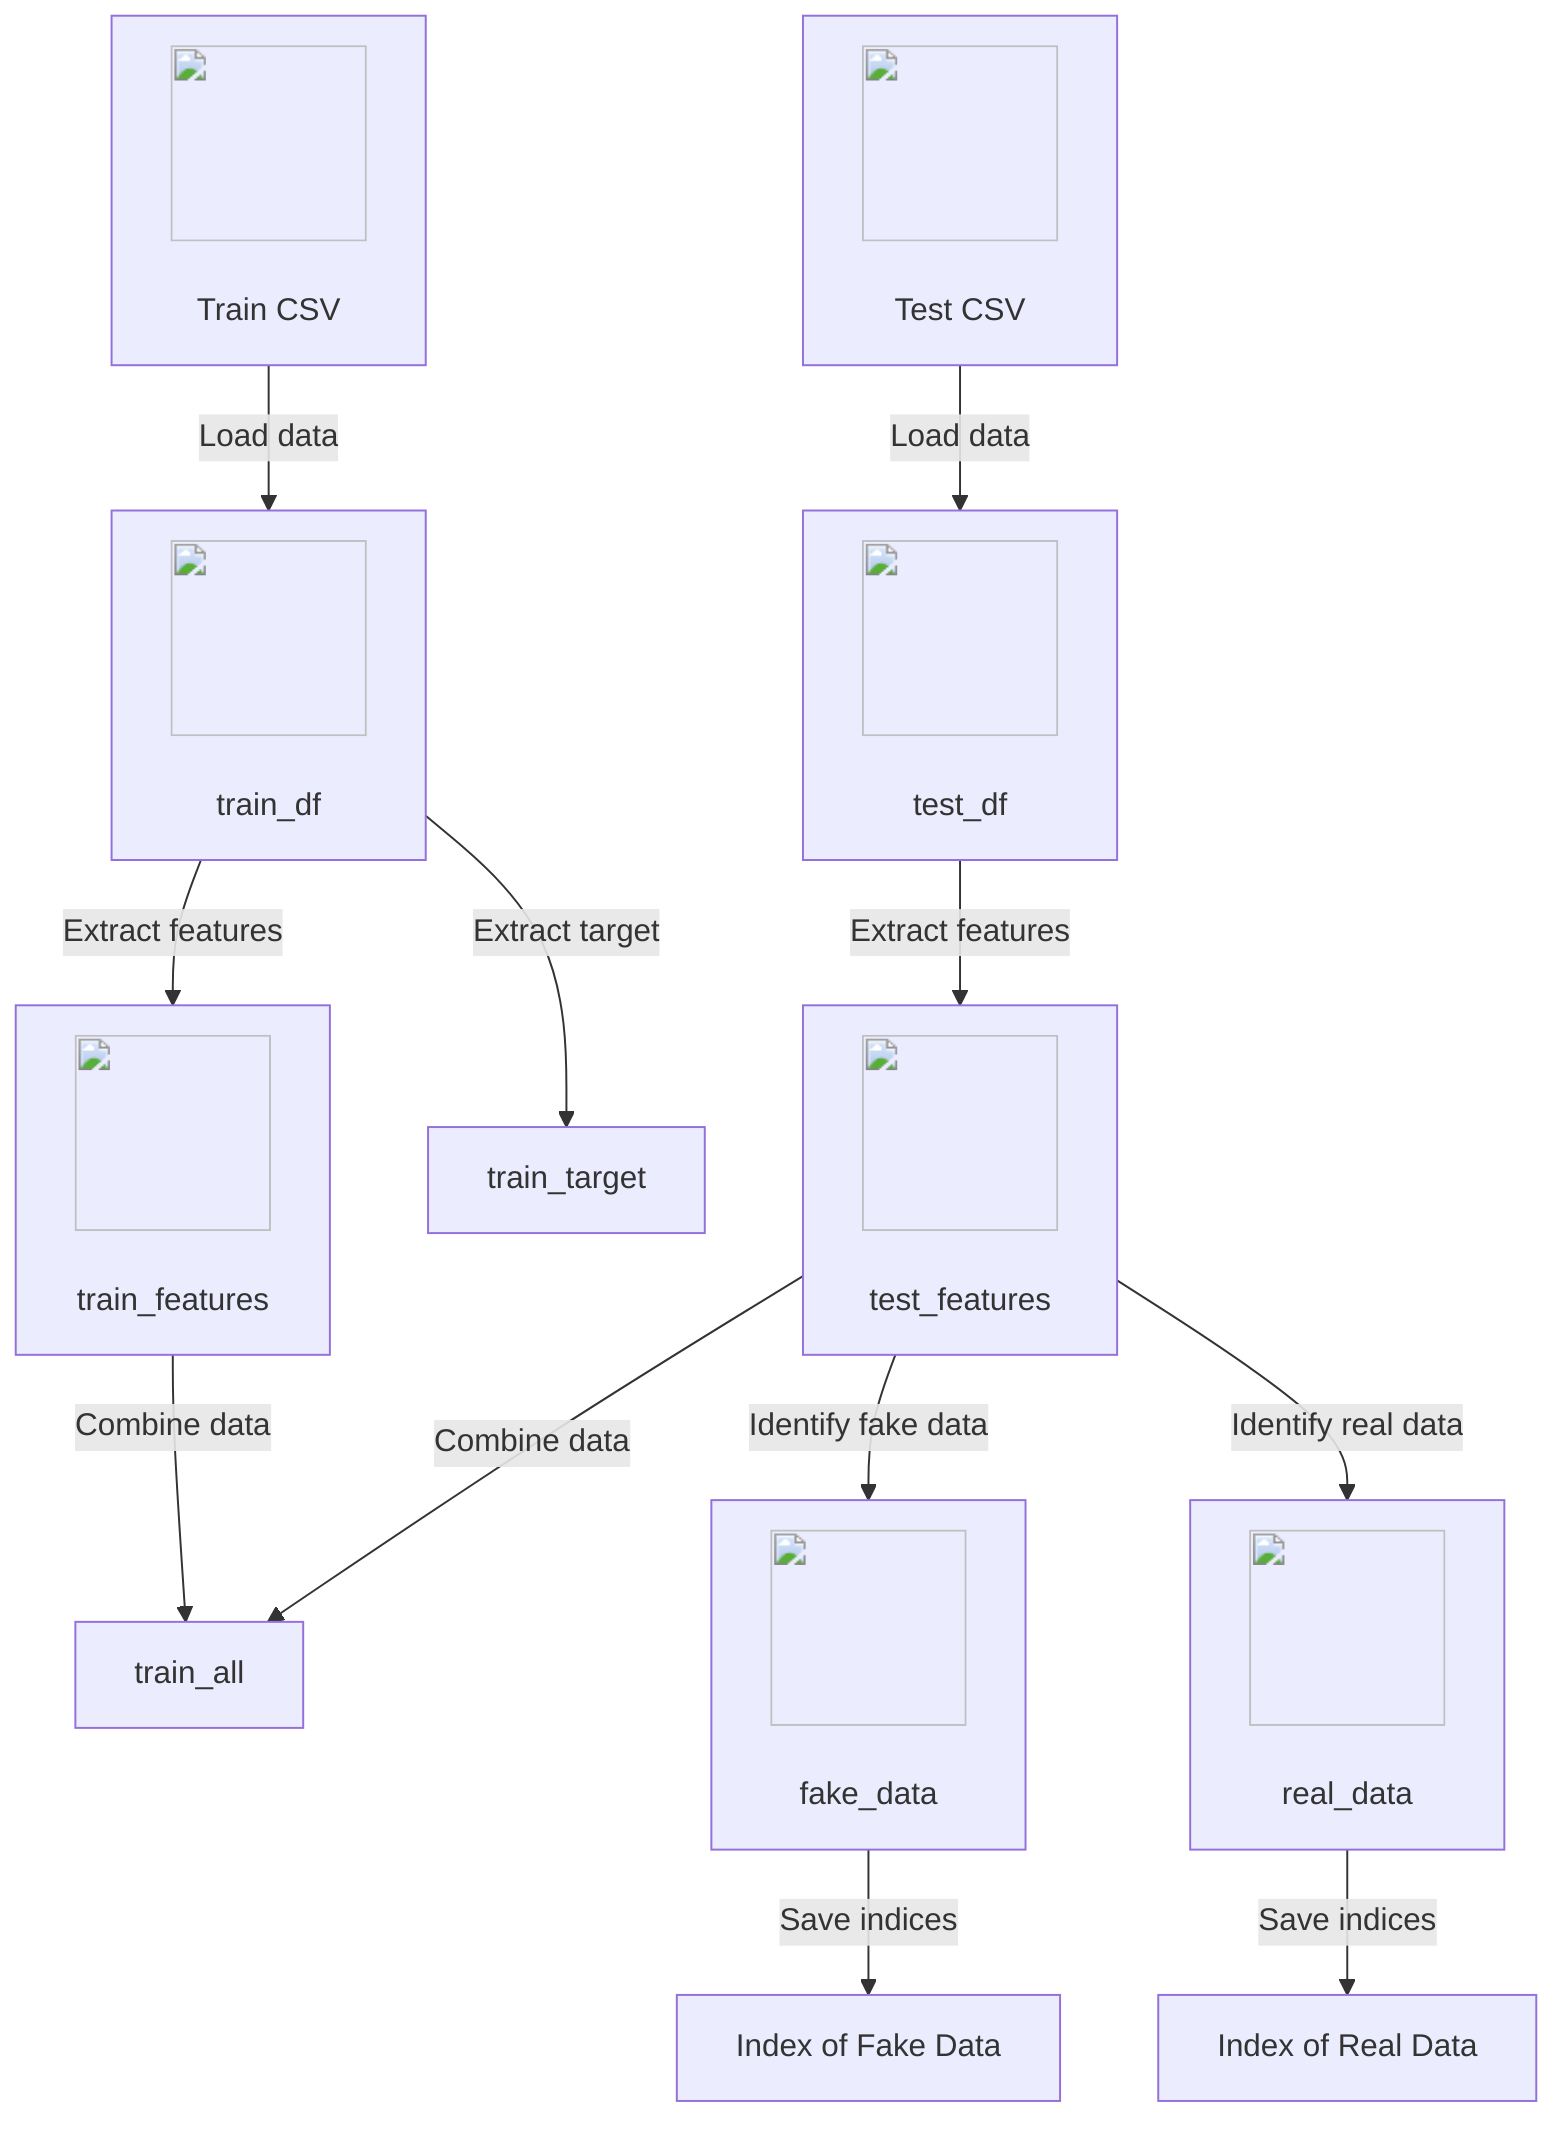 graph TD;
    %% Data Sources
    A["<img src='icons/file.svg' width=100 height=100/> <br/> Train CSV"] -->|Load data| B["<img src='icons/table.svg' width=100 height=100/> <br/> train_df"];
    A1["<img src='icons/file.svg' width=100 height=100/> <br/> Test CSV"] -->|Load data| C["<img src='icons/table.svg' width=100 height=100/> <br/> test_df"];

    %% Data Preparation
    B -->|Extract features| D["<img src='icons/column_split.svg' width=100 height=100/> <br/> train_features"];
    B -->|Extract target| E[train_target];
    C -->|Extract features| F["<img src='icons/column_split.svg' width=100 height=100/> <br/> test_features"];

    %% Data Integration
    D & F -->|Combine data| G[train_all];

    %% Fake and Real Data Identification
    F -->|Identify fake data| H["<img src='icons/row_split.svg' width=100 height=100/> <br/> fake_data"];
    F -->|Identify real data| I["<img src='icons/row_split.svg' width=100 height=100/> <br/> real_data"];

    %% Outputs
    H -->|Save indices| J[Index of Fake Data];
    I -->|Save indices| K[Index of Real Data];

    %% Comments for clarification
    %% A: Represents the training data CSV file
    %% A1: Represents the test data CSV file
    %% B: DataFrame for the training data
    %% C: DataFrame for the test data
    %% D: Training features extracted from train_df
    %% E: Target variable extracted from train_df
    %% F: Test features extracted from test_df
    %% G: Combined DataFrame of training and test features
    %% H: Subset of test_features identified as fake data
    %% I: Subset of test_features identified as real data
    %% J: Output file for indices of fake data
    %% K: Output file for indices of real data